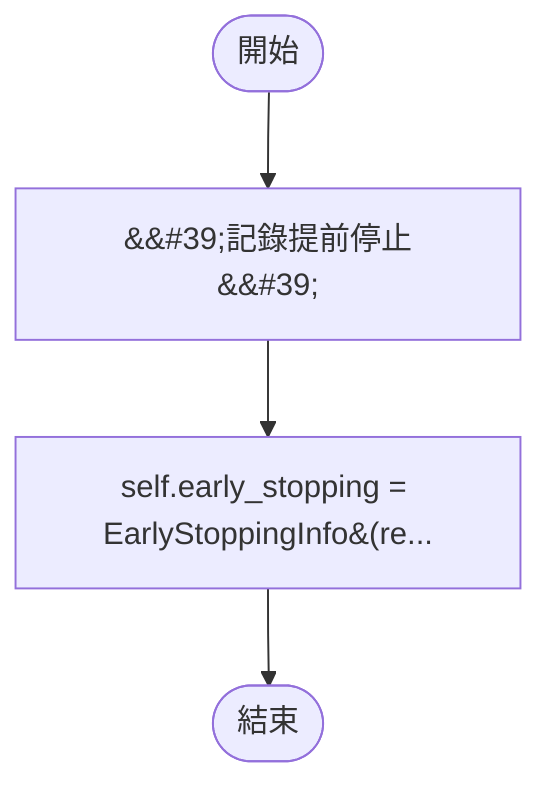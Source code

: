 flowchart TB
    n1([開始])
    n2([結束])
    n3[&amp;&#35;39;記錄提前停止&amp;&#35;39;]
    n4[self.early_stopping = EarlyStoppingInfo&#40;re...]
    n1 --> n3
    n3 --> n4
    n4 --> n2